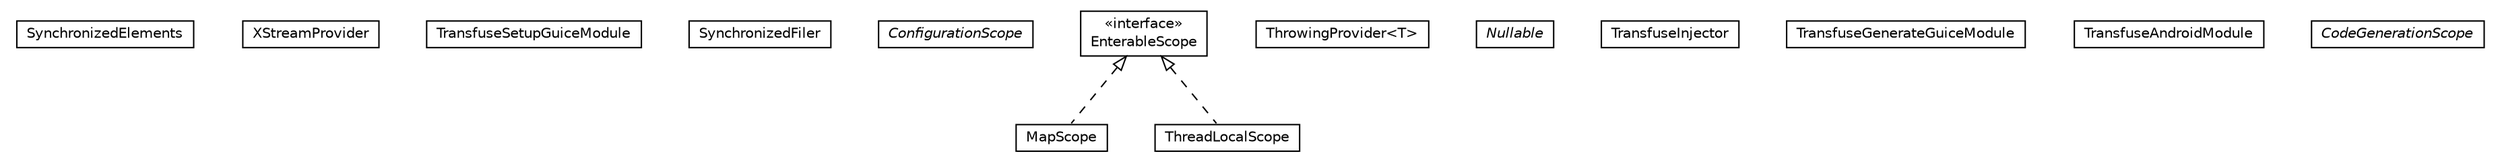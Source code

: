 #!/usr/local/bin/dot
#
# Class diagram 
# Generated by UMLGraph version 5.1 (http://www.umlgraph.org/)
#

digraph G {
	edge [fontname="Helvetica",fontsize=10,labelfontname="Helvetica",labelfontsize=10];
	node [fontname="Helvetica",fontsize=10,shape=plaintext];
	nodesep=0.25;
	ranksep=0.5;
	// org.androidtransfuse.config.SynchronizedElements
	c0 [label=<<table title="org.androidtransfuse.config.SynchronizedElements" border="0" cellborder="1" cellspacing="0" cellpadding="2" port="p" href="./SynchronizedElements.html">
		<tr><td><table border="0" cellspacing="0" cellpadding="1">
<tr><td align="center" balign="center"> SynchronizedElements </td></tr>
		</table></td></tr>
		</table>>, fontname="Helvetica", fontcolor="black", fontsize=10.0];
	// org.androidtransfuse.config.XStreamProvider
	c1 [label=<<table title="org.androidtransfuse.config.XStreamProvider" border="0" cellborder="1" cellspacing="0" cellpadding="2" port="p" href="./XStreamProvider.html">
		<tr><td><table border="0" cellspacing="0" cellpadding="1">
<tr><td align="center" balign="center"> XStreamProvider </td></tr>
		</table></td></tr>
		</table>>, fontname="Helvetica", fontcolor="black", fontsize=10.0];
	// org.androidtransfuse.config.TransfuseSetupGuiceModule
	c2 [label=<<table title="org.androidtransfuse.config.TransfuseSetupGuiceModule" border="0" cellborder="1" cellspacing="0" cellpadding="2" port="p" href="./TransfuseSetupGuiceModule.html">
		<tr><td><table border="0" cellspacing="0" cellpadding="1">
<tr><td align="center" balign="center"> TransfuseSetupGuiceModule </td></tr>
		</table></td></tr>
		</table>>, fontname="Helvetica", fontcolor="black", fontsize=10.0];
	// org.androidtransfuse.config.SynchronizedFiler
	c3 [label=<<table title="org.androidtransfuse.config.SynchronizedFiler" border="0" cellborder="1" cellspacing="0" cellpadding="2" port="p" href="./SynchronizedFiler.html">
		<tr><td><table border="0" cellspacing="0" cellpadding="1">
<tr><td align="center" balign="center"> SynchronizedFiler </td></tr>
		</table></td></tr>
		</table>>, fontname="Helvetica", fontcolor="black", fontsize=10.0];
	// org.androidtransfuse.config.ConfigurationScope
	c4 [label=<<table title="org.androidtransfuse.config.ConfigurationScope" border="0" cellborder="1" cellspacing="0" cellpadding="2" port="p" href="./ConfigurationScope.html">
		<tr><td><table border="0" cellspacing="0" cellpadding="1">
<tr><td align="center" balign="center"><font face="Helvetica-Oblique"> ConfigurationScope </font></td></tr>
		</table></td></tr>
		</table>>, fontname="Helvetica", fontcolor="black", fontsize=10.0];
	// org.androidtransfuse.config.EnterableScope
	c5 [label=<<table title="org.androidtransfuse.config.EnterableScope" border="0" cellborder="1" cellspacing="0" cellpadding="2" port="p" href="./EnterableScope.html">
		<tr><td><table border="0" cellspacing="0" cellpadding="1">
<tr><td align="center" balign="center"> &#171;interface&#187; </td></tr>
<tr><td align="center" balign="center"> EnterableScope </td></tr>
		</table></td></tr>
		</table>>, fontname="Helvetica", fontcolor="black", fontsize=10.0];
	// org.androidtransfuse.config.ThrowingProvider<T>
	c6 [label=<<table title="org.androidtransfuse.config.ThrowingProvider" border="0" cellborder="1" cellspacing="0" cellpadding="2" port="p" href="./ThrowingProvider.html">
		<tr><td><table border="0" cellspacing="0" cellpadding="1">
<tr><td align="center" balign="center"> ThrowingProvider&lt;T&gt; </td></tr>
		</table></td></tr>
		</table>>, fontname="Helvetica", fontcolor="black", fontsize=10.0];
	// org.androidtransfuse.config.Nullable
	c7 [label=<<table title="org.androidtransfuse.config.Nullable" border="0" cellborder="1" cellspacing="0" cellpadding="2" port="p" href="./Nullable.html">
		<tr><td><table border="0" cellspacing="0" cellpadding="1">
<tr><td align="center" balign="center"><font face="Helvetica-Oblique"> Nullable </font></td></tr>
		</table></td></tr>
		</table>>, fontname="Helvetica", fontcolor="black", fontsize=10.0];
	// org.androidtransfuse.config.TransfuseInjector
	c8 [label=<<table title="org.androidtransfuse.config.TransfuseInjector" border="0" cellborder="1" cellspacing="0" cellpadding="2" port="p" href="./TransfuseInjector.html">
		<tr><td><table border="0" cellspacing="0" cellpadding="1">
<tr><td align="center" balign="center"> TransfuseInjector </td></tr>
		</table></td></tr>
		</table>>, fontname="Helvetica", fontcolor="black", fontsize=10.0];
	// org.androidtransfuse.config.TransfuseGenerateGuiceModule
	c9 [label=<<table title="org.androidtransfuse.config.TransfuseGenerateGuiceModule" border="0" cellborder="1" cellspacing="0" cellpadding="2" port="p" href="./TransfuseGenerateGuiceModule.html">
		<tr><td><table border="0" cellspacing="0" cellpadding="1">
<tr><td align="center" balign="center"> TransfuseGenerateGuiceModule </td></tr>
		</table></td></tr>
		</table>>, fontname="Helvetica", fontcolor="black", fontsize=10.0];
	// org.androidtransfuse.config.TransfuseAndroidModule
	c10 [label=<<table title="org.androidtransfuse.config.TransfuseAndroidModule" border="0" cellborder="1" cellspacing="0" cellpadding="2" port="p" href="./TransfuseAndroidModule.html">
		<tr><td><table border="0" cellspacing="0" cellpadding="1">
<tr><td align="center" balign="center"> TransfuseAndroidModule </td></tr>
		</table></td></tr>
		</table>>, fontname="Helvetica", fontcolor="black", fontsize=10.0];
	// org.androidtransfuse.config.CodeGenerationScope
	c11 [label=<<table title="org.androidtransfuse.config.CodeGenerationScope" border="0" cellborder="1" cellspacing="0" cellpadding="2" port="p" href="./CodeGenerationScope.html">
		<tr><td><table border="0" cellspacing="0" cellpadding="1">
<tr><td align="center" balign="center"><font face="Helvetica-Oblique"> CodeGenerationScope </font></td></tr>
		</table></td></tr>
		</table>>, fontname="Helvetica", fontcolor="black", fontsize=10.0];
	// org.androidtransfuse.config.MapScope
	c12 [label=<<table title="org.androidtransfuse.config.MapScope" border="0" cellborder="1" cellspacing="0" cellpadding="2" port="p" href="./MapScope.html">
		<tr><td><table border="0" cellspacing="0" cellpadding="1">
<tr><td align="center" balign="center"> MapScope </td></tr>
		</table></td></tr>
		</table>>, fontname="Helvetica", fontcolor="black", fontsize=10.0];
	// org.androidtransfuse.config.ThreadLocalScope
	c13 [label=<<table title="org.androidtransfuse.config.ThreadLocalScope" border="0" cellborder="1" cellspacing="0" cellpadding="2" port="p" href="./ThreadLocalScope.html">
		<tr><td><table border="0" cellspacing="0" cellpadding="1">
<tr><td align="center" balign="center"> ThreadLocalScope </td></tr>
		</table></td></tr>
		</table>>, fontname="Helvetica", fontcolor="black", fontsize=10.0];
	//org.androidtransfuse.config.MapScope implements org.androidtransfuse.config.EnterableScope
	c5:p -> c12:p [dir=back,arrowtail=empty,style=dashed];
	//org.androidtransfuse.config.ThreadLocalScope implements org.androidtransfuse.config.EnterableScope
	c5:p -> c13:p [dir=back,arrowtail=empty,style=dashed];
}

